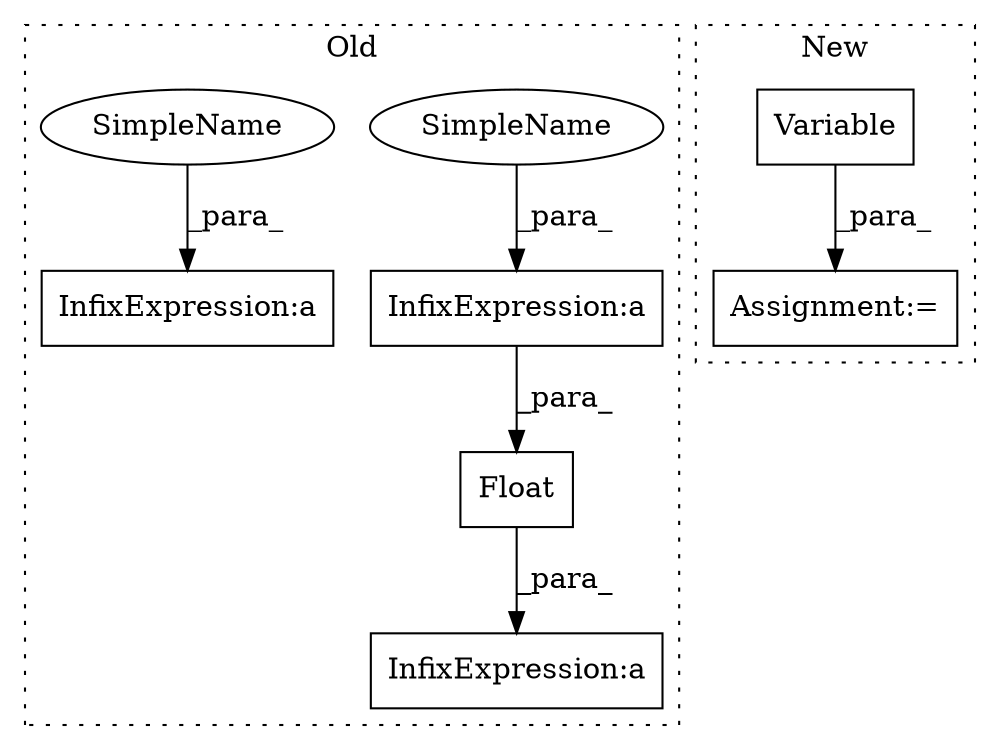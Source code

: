 digraph G {
subgraph cluster0 {
1 [label="Float" a="32" s="3809,3829" l="6,1" shape="box"];
4 [label="InfixExpression:a" a="27" s="3816" l="3" shape="box"];
5 [label="InfixExpression:a" a="27" s="3855" l="3" shape="box"];
6 [label="InfixExpression:a" a="27" s="3866" l="3" shape="box"];
7 [label="SimpleName" a="42" s="3819" l="10" shape="ellipse"];
8 [label="SimpleName" a="42" s="3869" l="10" shape="ellipse"];
label = "Old";
style="dotted";
}
subgraph cluster1 {
2 [label="Variable" a="32" s="3326,3340" l="9,1" shape="box"];
3 [label="Assignment:=" a="7" s="3325" l="1" shape="box"];
label = "New";
style="dotted";
}
1 -> 5 [label="_para_"];
2 -> 3 [label="_para_"];
4 -> 1 [label="_para_"];
7 -> 4 [label="_para_"];
8 -> 6 [label="_para_"];
}
